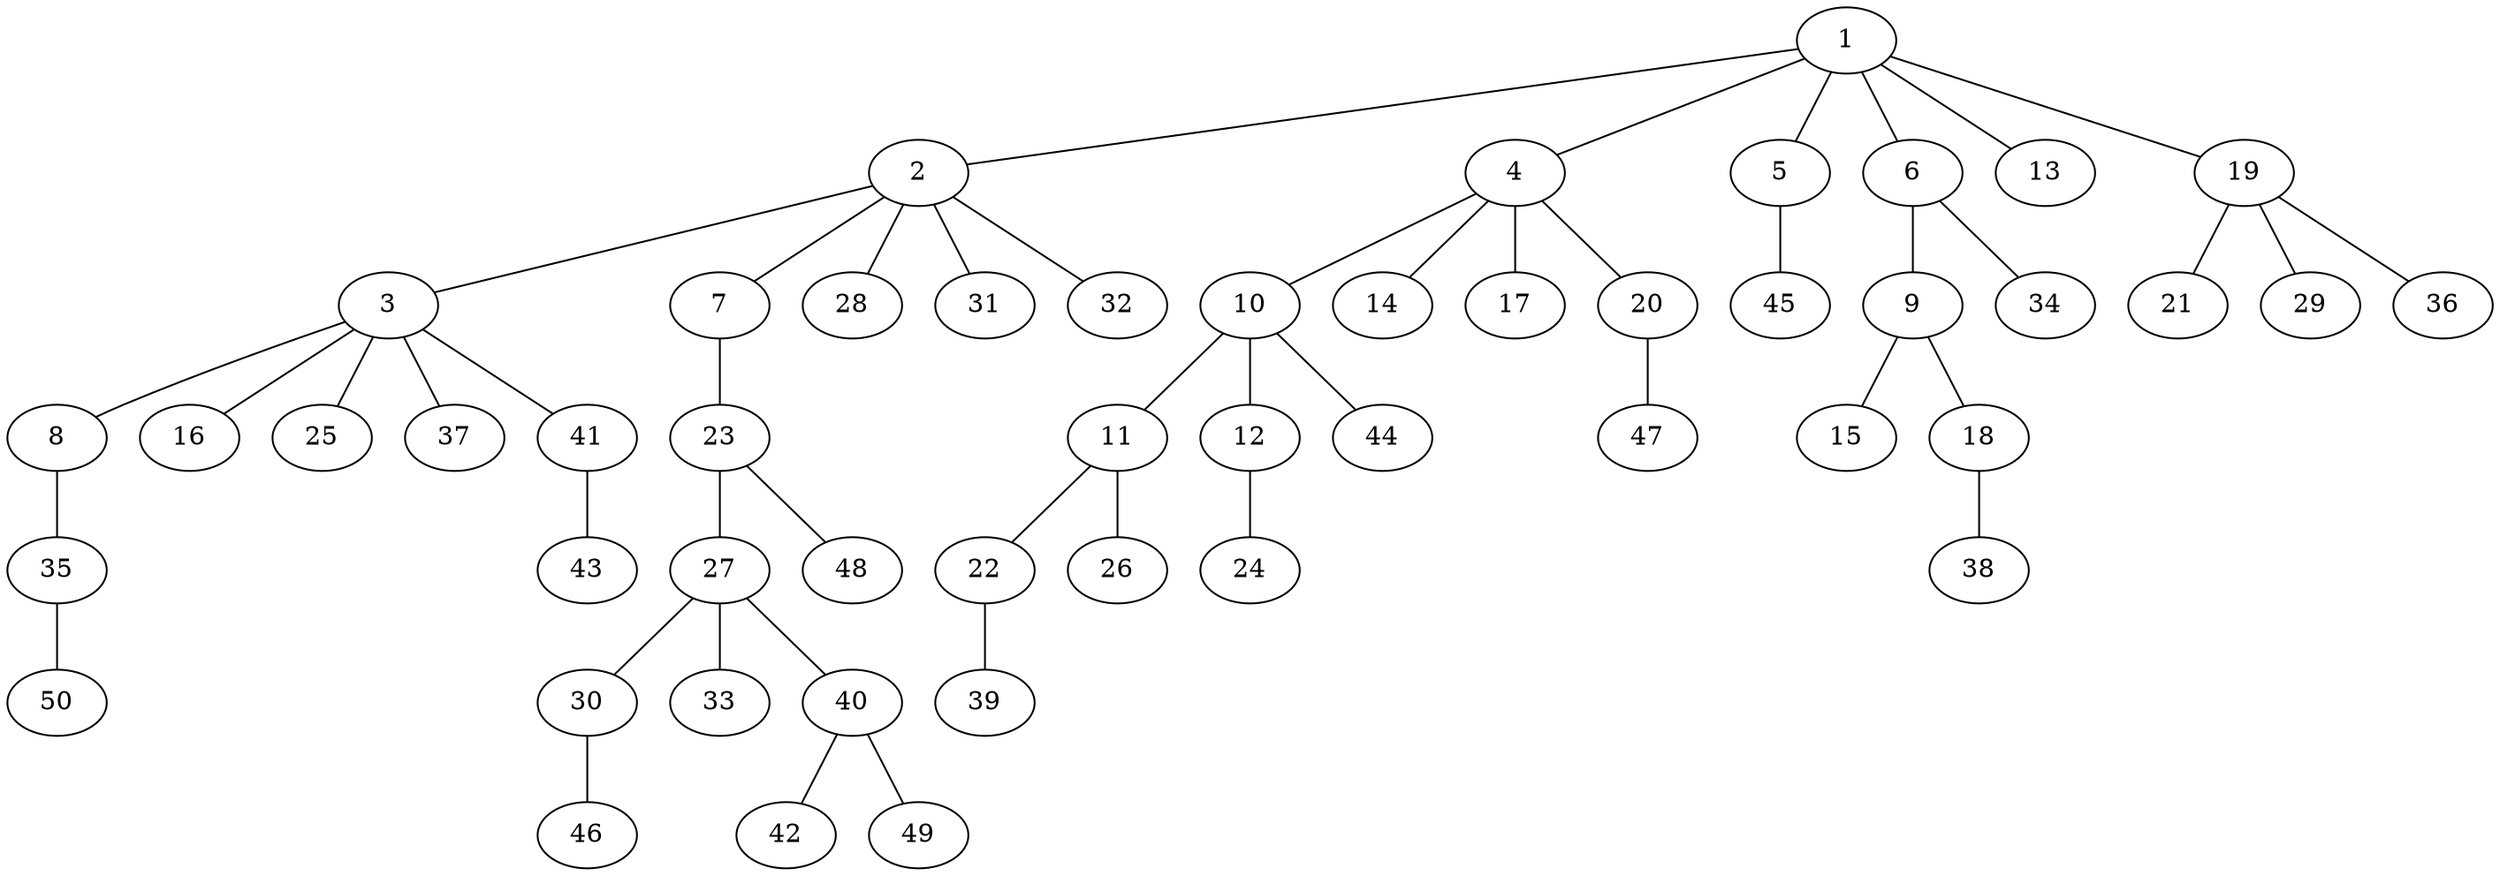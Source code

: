 graph graphname {1--2
1--4
1--5
1--6
1--13
1--19
2--3
2--7
2--28
2--31
2--32
3--8
3--16
3--25
3--37
3--41
4--10
4--14
4--17
4--20
5--45
6--9
6--34
7--23
8--35
9--15
9--18
10--11
10--12
10--44
11--22
11--26
12--24
18--38
19--21
19--29
19--36
20--47
22--39
23--27
23--48
27--30
27--33
27--40
30--46
35--50
40--42
40--49
41--43
}